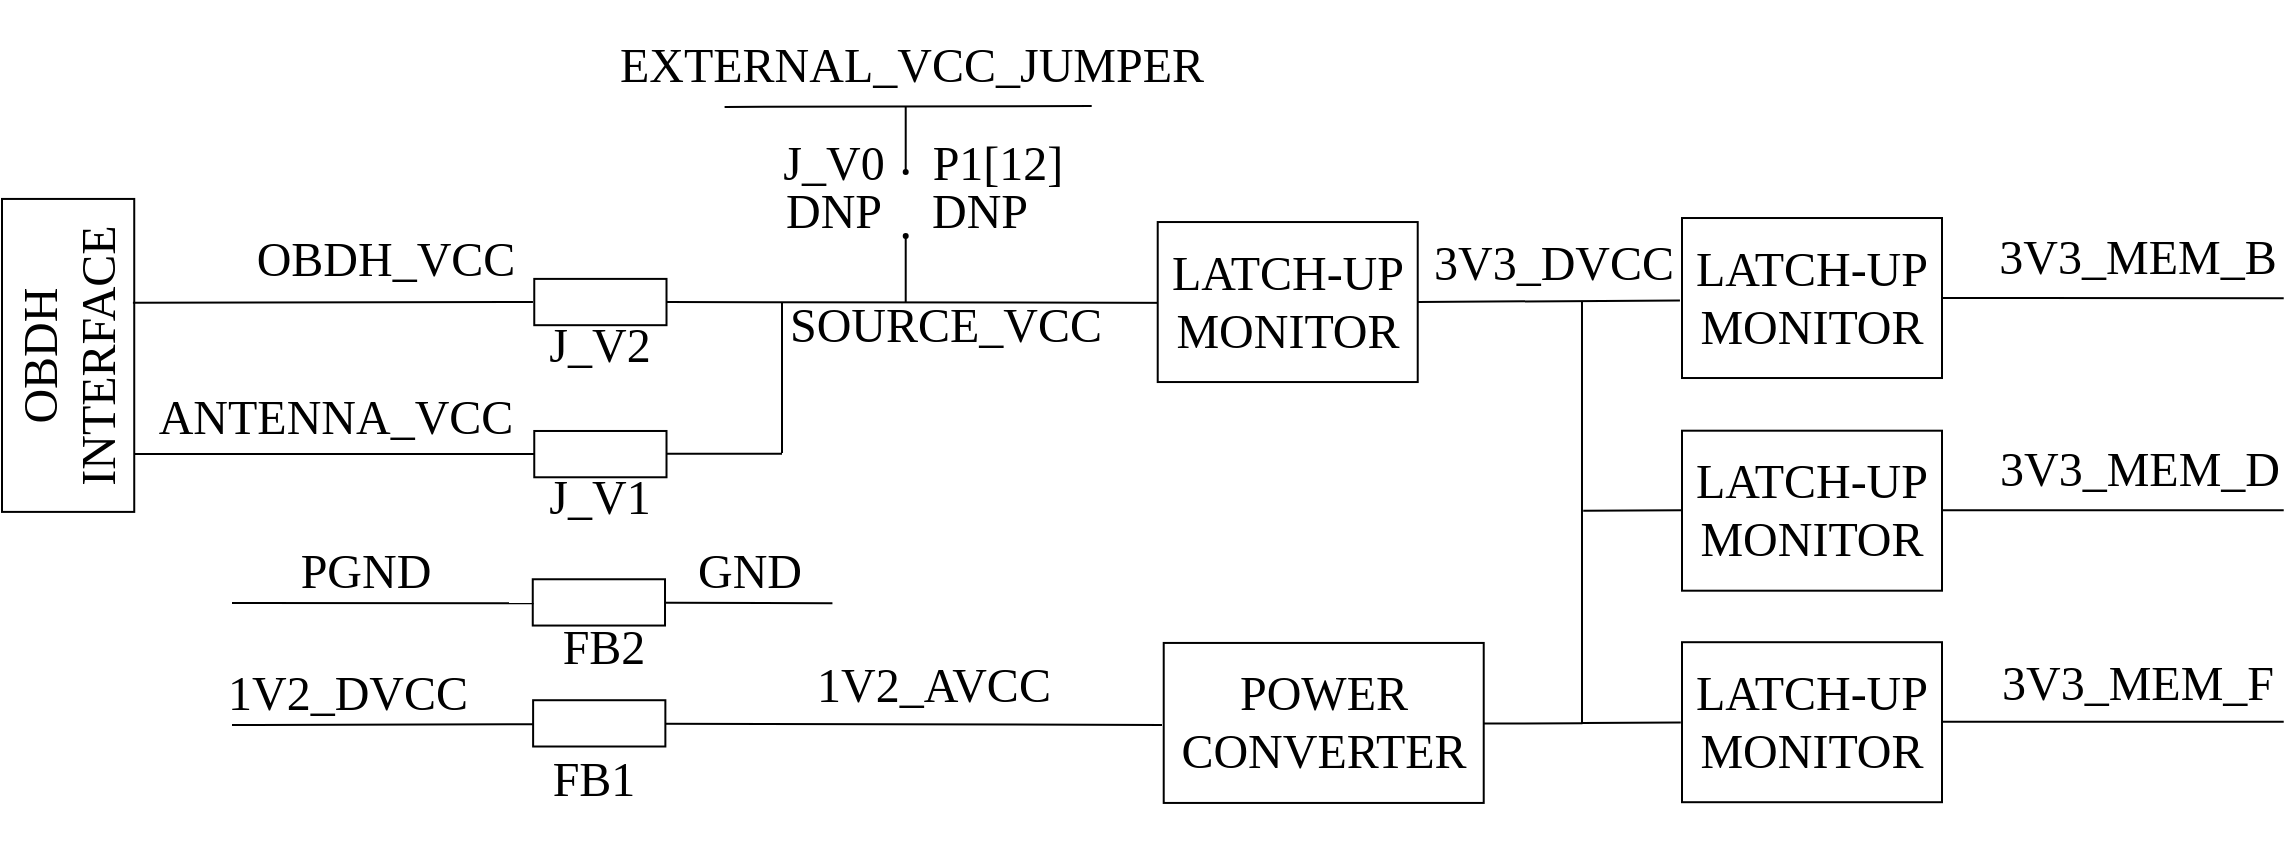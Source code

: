 <mxfile version="13.1.5" type="device"><diagram id="eSWXPnUQus3nV0YeEWv_" name="Page-1"><mxGraphModel dx="1221" dy="587" grid="1" gridSize="10" guides="1" tooltips="1" connect="1" arrows="1" fold="1" page="1" pageScale="1" pageWidth="827" pageHeight="1169" math="0" shadow="0"><root><mxCell id="0"/><mxCell id="1" parent="0"/><mxCell id="qSr170FPBNUNlCHx-Jti-76" value="" style="endArrow=none;html=1;fontSize=24;fontFamily=Times New Roman;" parent="1" edge="1"><mxGeometry width="50" height="50" relative="1" as="geometry"><mxPoint x="555" y="411.713" as="sourcePoint"/><mxPoint x="860" y="412.47" as="targetPoint"/></mxGeometry></mxCell><mxCell id="hE79nbzEeWooFA8_P2_p-92" value="" style="endArrow=none;html=1;fontSize=24;fontFamily=Times New Roman;" parent="1" edge="1"><mxGeometry width="50" height="50" relative="1" as="geometry"><mxPoint x="571.211" y="351.233" as="sourcePoint"/><mxPoint x="695.21" y="351.65" as="targetPoint"/></mxGeometry></mxCell><mxCell id="hE79nbzEeWooFA8_P2_p-2" value="OBDH INTERFACE" style="rounded=0;whiteSpace=wrap;html=1;fontSize=24;horizontal=0;fillColor=#FFFFFF;fontFamily=Times New Roman;" parent="1" vertex="1"><mxGeometry x="280" y="149.47" width="66.12" height="156.48" as="geometry"/></mxCell><mxCell id="hE79nbzEeWooFA8_P2_p-3" value="" style="endArrow=none;html=1;entryX=0;entryY=0.5;entryDx=0;entryDy=0;fontSize=24;fontFamily=Times New Roman;exitX=0.99;exitY=0.332;exitDx=0;exitDy=0;exitPerimeter=0;" parent="1" source="hE79nbzEeWooFA8_P2_p-2" edge="1"><mxGeometry width="50" height="50" relative="1" as="geometry"><mxPoint x="360" y="201.47" as="sourcePoint"/><mxPoint x="545.478" y="201.023" as="targetPoint"/></mxGeometry></mxCell><mxCell id="hE79nbzEeWooFA8_P2_p-7" value="" style="rounded=0;whiteSpace=wrap;html=1;fontSize=24;fillColor=#FFFFFF;fontFamily=Times New Roman;" parent="1" vertex="1"><mxGeometry x="546.128" y="189.451" width="66.124" height="23.144" as="geometry"/></mxCell><mxCell id="hE79nbzEeWooFA8_P2_p-8" value="" style="endArrow=none;html=1;exitX=1;exitY=0.5;exitDx=0;exitDy=0;fontSize=24;fontFamily=Times New Roman;" parent="1" source="hE79nbzEeWooFA8_P2_p-7" edge="1"><mxGeometry width="50" height="50" relative="1" as="geometry"><mxPoint x="697.56" y="200.56" as="sourcePoint"/><mxPoint x="890" y="201.47" as="targetPoint"/></mxGeometry></mxCell><mxCell id="hE79nbzEeWooFA8_P2_p-15" value="OBDH_VCC" style="text;html=1;strokeColor=none;fillColor=none;align=center;verticalAlign=middle;whiteSpace=wrap;rounded=0;fontSize=24;horizontal=1;fontFamily=Times New Roman;" parent="1" vertex="1"><mxGeometry x="406.311" y="146.47" width="132.249" height="66.125" as="geometry"/></mxCell><mxCell id="hE79nbzEeWooFA8_P2_p-17" value="SOURCE_VCC" style="text;html=1;strokeColor=none;fillColor=none;align=center;verticalAlign=middle;whiteSpace=wrap;rounded=0;fontSize=24;horizontal=1;fontFamily=Times New Roman;" parent="1" vertex="1"><mxGeometry x="685.706" y="180" width="132.249" height="66.125" as="geometry"/></mxCell><mxCell id="hE79nbzEeWooFA8_P2_p-20" value="J_V2" style="text;html=1;strokeColor=none;fillColor=none;align=center;verticalAlign=middle;whiteSpace=wrap;rounded=0;fontSize=24;horizontal=1;fontFamily=Times New Roman;" parent="1" vertex="1"><mxGeometry x="513.064" y="189.453" width="132.249" height="66.125" as="geometry"/></mxCell><mxCell id="hE79nbzEeWooFA8_P2_p-88" value="" style="rounded=0;whiteSpace=wrap;html=1;fontSize=24;fillColor=#FFFFFF;fontFamily=Times New Roman;" parent="1" vertex="1"><mxGeometry x="545.378" y="339.631" width="66.124" height="23.144" as="geometry"/></mxCell><mxCell id="hE79nbzEeWooFA8_P2_p-89" value="PGND" style="text;html=1;strokeColor=none;fillColor=none;align=center;verticalAlign=middle;whiteSpace=wrap;rounded=0;fontSize=24;horizontal=1;fontFamily=Times New Roman;" parent="1" vertex="1"><mxGeometry x="395.801" y="303.29" width="132.249" height="66.125" as="geometry"/></mxCell><mxCell id="hE79nbzEeWooFA8_P2_p-90" value="GND" style="text;html=1;strokeColor=none;fillColor=none;align=center;verticalAlign=middle;whiteSpace=wrap;rounded=0;fontSize=24;horizontal=1;fontFamily=Times New Roman;" parent="1" vertex="1"><mxGeometry x="588.456" y="303.29" width="132.249" height="66.125" as="geometry"/></mxCell><mxCell id="hE79nbzEeWooFA8_P2_p-91" value="FB2" style="text;html=1;strokeColor=none;fillColor=none;align=center;verticalAlign=middle;whiteSpace=wrap;rounded=0;fontSize=24;horizontal=1;fontFamily=Times New Roman;" parent="1" vertex="1"><mxGeometry x="515.004" y="340.603" width="132.249" height="66.125" as="geometry"/></mxCell><mxCell id="hE79nbzEeWooFA8_P2_p-93" value="" style="endArrow=none;html=1;fontSize=24;fontFamily=Times New Roman;" parent="1" edge="1"><mxGeometry width="50" height="50" relative="1" as="geometry"><mxPoint x="395" y="351.47" as="sourcePoint"/><mxPoint x="545.8" y="351.65" as="targetPoint"/></mxGeometry></mxCell><mxCell id="qSr170FPBNUNlCHx-Jti-1" value="" style="endArrow=none;html=1;fontSize=24;fontFamily=Times New Roman;exitX=1.005;exitY=0.815;exitDx=0;exitDy=0;exitPerimeter=0;" parent="1" source="hE79nbzEeWooFA8_P2_p-2" edge="1"><mxGeometry width="50" height="50" relative="1" as="geometry"><mxPoint x="350.004" y="276.969" as="sourcePoint"/><mxPoint x="548.378" y="276.969" as="targetPoint"/></mxGeometry></mxCell><mxCell id="qSr170FPBNUNlCHx-Jti-2" value="ANTENNA_VCC" style="text;html=1;strokeColor=none;fillColor=none;align=center;verticalAlign=middle;whiteSpace=wrap;rounded=0;fontSize=24;horizontal=1;fontFamily=Times New Roman;" parent="1" vertex="1"><mxGeometry x="380.81" y="225.817" width="132.249" height="66.125" as="geometry"/></mxCell><mxCell id="qSr170FPBNUNlCHx-Jti-4" value="" style="rounded=0;whiteSpace=wrap;html=1;fontSize=24;fillColor=#FFFFFF;fontFamily=Times New Roman;" parent="1" vertex="1"><mxGeometry x="546.128" y="265.491" width="66.124" height="23.144" as="geometry"/></mxCell><mxCell id="qSr170FPBNUNlCHx-Jti-5" value="J_V1" style="text;html=1;strokeColor=none;fillColor=none;align=center;verticalAlign=middle;whiteSpace=wrap;rounded=0;fontSize=24;horizontal=1;fontFamily=Times New Roman;" parent="1" vertex="1"><mxGeometry x="513.064" y="265.493" width="132.249" height="66.125" as="geometry"/></mxCell><mxCell id="qSr170FPBNUNlCHx-Jti-6" value="" style="endArrow=none;html=1;fontSize=24;fontFamily=Times New Roman;" parent="1" edge="1"><mxGeometry width="50" height="50" relative="1" as="geometry"><mxPoint x="612.254" y="276.859" as="sourcePoint"/><mxPoint x="670" y="276.86" as="targetPoint"/></mxGeometry></mxCell><mxCell id="qSr170FPBNUNlCHx-Jti-7" value="" style="endArrow=none;html=1;fontSize=24;fontFamily=Times New Roman;" parent="1" edge="1"><mxGeometry width="50" height="50" relative="1" as="geometry"><mxPoint x="670" y="276.47" as="sourcePoint"/><mxPoint x="670" y="201.47" as="targetPoint"/></mxGeometry></mxCell><mxCell id="qSr170FPBNUNlCHx-Jti-8" value="" style="endArrow=none;html=1;startArrow=oval;startFill=1;startSize=2;fontSize=24;fontFamily=Times New Roman;" parent="1" edge="1"><mxGeometry width="50" height="50" relative="1" as="geometry"><mxPoint x="731.855" y="136.003" as="sourcePoint"/><mxPoint x="731.855" y="103.003" as="targetPoint"/></mxGeometry></mxCell><mxCell id="qSr170FPBNUNlCHx-Jti-9" value="" style="endArrow=none;html=1;fontSize=24;fontFamily=Times New Roman;" parent="1" edge="1"><mxGeometry width="50" height="50" relative="1" as="geometry"><mxPoint x="824.855" y="103.003" as="sourcePoint"/><mxPoint x="641.3" y="103.47" as="targetPoint"/></mxGeometry></mxCell><mxCell id="qSr170FPBNUNlCHx-Jti-10" value="EXTERNAL_VCC_JUMPER" style="text;html=1;strokeColor=none;fillColor=none;align=center;verticalAlign=middle;whiteSpace=wrap;rounded=0;fontSize=24;horizontal=1;fontFamily=Times New Roman;rotation=0;" parent="1" vertex="1"><mxGeometry x="668.855" y="50.003" width="132.249" height="66.125" as="geometry"/></mxCell><mxCell id="qSr170FPBNUNlCHx-Jti-11" value="P1[12]" style="text;html=1;strokeColor=none;fillColor=none;align=center;verticalAlign=middle;whiteSpace=wrap;rounded=0;fontSize=24;horizontal=1;fontFamily=Times New Roman;rotation=0;" parent="1" vertex="1"><mxGeometry x="712.295" y="98.473" width="132.249" height="66.125" as="geometry"/></mxCell><mxCell id="qSr170FPBNUNlCHx-Jti-12" value="DNP" style="text;html=1;strokeColor=none;fillColor=none;align=center;verticalAlign=middle;whiteSpace=wrap;rounded=0;fontSize=24;horizontal=1;fontFamily=Times New Roman;rotation=0;" parent="1" vertex="1"><mxGeometry x="702.915" y="123.323" width="132.249" height="66.125" as="geometry"/></mxCell><mxCell id="qSr170FPBNUNlCHx-Jti-13" value="" style="endArrow=oval;html=1;endFill=1;endSize=2;fontSize=24;fontFamily=Times New Roman;" parent="1" edge="1"><mxGeometry width="50" height="50" relative="1" as="geometry"><mxPoint x="731.855" y="201.003" as="sourcePoint"/><mxPoint x="731.855" y="168.003" as="targetPoint"/></mxGeometry></mxCell><mxCell id="qSr170FPBNUNlCHx-Jti-18" value="LATCH-UP&lt;br&gt;MONITOR" style="rounded=0;whiteSpace=wrap;html=1;fontSize=24;fillColor=#ffffff;fontFamily=Times New Roman;" parent="1" vertex="1"><mxGeometry x="857.86" y="161.02" width="130" height="80" as="geometry"/></mxCell><mxCell id="qSr170FPBNUNlCHx-Jti-22" value="" style="endArrow=none;html=1;exitX=1;exitY=0.5;exitDx=0;exitDy=0;fontSize=24;fontFamily=Times New Roman;entryX=-0.008;entryY=0.515;entryDx=0;entryDy=0;entryPerimeter=0;" parent="1" source="qSr170FPBNUNlCHx-Jti-18" target="qSr170FPBNUNlCHx-Jti-58" edge="1"><mxGeometry width="50" height="50" relative="1" as="geometry"><mxPoint x="1021.003" y="200.523" as="sourcePoint"/><mxPoint x="1070" y="200.47" as="targetPoint"/></mxGeometry></mxCell><mxCell id="qSr170FPBNUNlCHx-Jti-25" value="" style="endArrow=none;html=1;fontFamily=Times New Roman;fontSize=24;" parent="1" edge="1"><mxGeometry width="50" height="50" relative="1" as="geometry"><mxPoint x="1069.995" y="200.563" as="sourcePoint"/><mxPoint x="1070" y="411.47" as="targetPoint"/></mxGeometry></mxCell><mxCell id="qSr170FPBNUNlCHx-Jti-29" value="" style="endArrow=none;html=1;fontSize=24;fontFamily=Times New Roman;" parent="1" edge="1"><mxGeometry width="50" height="50" relative="1" as="geometry"><mxPoint x="1020.86" y="411.78" as="sourcePoint"/><mxPoint x="1070.254" y="411.579" as="targetPoint"/></mxGeometry></mxCell><mxCell id="qSr170FPBNUNlCHx-Jti-46" value="POWER&lt;br&gt;CONVERTER" style="rounded=0;whiteSpace=wrap;html=1;fontSize=24;fillColor=#ffffff;fontFamily=Times New Roman;" parent="1" vertex="1"><mxGeometry x="860.86" y="371.47" width="160" height="80" as="geometry"/></mxCell><mxCell id="qSr170FPBNUNlCHx-Jti-57" value="3V3_MEM_B" style="text;html=1;strokeColor=none;fillColor=none;align=center;verticalAlign=middle;whiteSpace=wrap;rounded=0;fontSize=24;horizontal=1;fontFamily=Times New Roman;" parent="1" vertex="1"><mxGeometry x="1282.004" y="146.015" width="132.249" height="66.125" as="geometry"/></mxCell><mxCell id="qSr170FPBNUNlCHx-Jti-58" value="LATCH-UP&lt;br&gt;MONITOR" style="rounded=0;whiteSpace=wrap;html=1;fontSize=24;fillColor=#ffffff;fontFamily=Times New Roman;" parent="1" vertex="1"><mxGeometry x="1120" y="159.01" width="130" height="80" as="geometry"/></mxCell><mxCell id="qSr170FPBNUNlCHx-Jti-59" value="LATCH-UP&lt;br&gt;MONITOR" style="rounded=0;whiteSpace=wrap;html=1;fontSize=24;fillColor=#ffffff;fontFamily=Times New Roman;" parent="1" vertex="1"><mxGeometry x="1120" y="265.35" width="130" height="80" as="geometry"/></mxCell><mxCell id="qSr170FPBNUNlCHx-Jti-60" value="LATCH-UP&lt;br&gt;MONITOR" style="rounded=0;whiteSpace=wrap;html=1;fontSize=24;fillColor=#ffffff;fontFamily=Times New Roman;" parent="1" vertex="1"><mxGeometry x="1120" y="371.1" width="130" height="80" as="geometry"/></mxCell><mxCell id="qSr170FPBNUNlCHx-Jti-61" value="" style="endArrow=none;html=1;fontSize=24;fontFamily=Times New Roman;" parent="1" edge="1"><mxGeometry width="50" height="50" relative="1" as="geometry"><mxPoint x="1250.0" y="199.01" as="sourcePoint"/><mxPoint x="1420.864" y="199.069" as="targetPoint"/></mxGeometry></mxCell><mxCell id="qSr170FPBNUNlCHx-Jti-62" value="" style="endArrow=none;html=1;fontSize=24;fontFamily=Times New Roman;" parent="1" edge="1"><mxGeometry width="50" height="50" relative="1" as="geometry"><mxPoint x="1250.0" y="305.11" as="sourcePoint"/><mxPoint x="1420.864" y="305.169" as="targetPoint"/></mxGeometry></mxCell><mxCell id="qSr170FPBNUNlCHx-Jti-63" value="" style="endArrow=none;html=1;fontSize=24;fontFamily=Times New Roman;" parent="1" edge="1"><mxGeometry width="50" height="50" relative="1" as="geometry"><mxPoint x="1250.0" y="410.86" as="sourcePoint"/><mxPoint x="1420.864" y="410.919" as="targetPoint"/></mxGeometry></mxCell><mxCell id="qSr170FPBNUNlCHx-Jti-64" value="3V3_MEM_D" style="text;html=1;strokeColor=none;fillColor=none;align=center;verticalAlign=middle;whiteSpace=wrap;rounded=0;fontSize=24;horizontal=1;fontFamily=Times New Roman;" parent="1" vertex="1"><mxGeometry x="1282.554" y="252.015" width="132.249" height="66.125" as="geometry"/></mxCell><mxCell id="qSr170FPBNUNlCHx-Jti-65" value="3V3_MEM_F" style="text;html=1;strokeColor=none;fillColor=none;align=center;verticalAlign=middle;whiteSpace=wrap;rounded=0;fontSize=24;horizontal=1;fontFamily=Times New Roman;" parent="1" vertex="1"><mxGeometry x="1282.004" y="359.015" width="132.249" height="66.125" as="geometry"/></mxCell><mxCell id="qSr170FPBNUNlCHx-Jti-67" value="&lt;span&gt;1V2_AVCC&lt;/span&gt;" style="text;html=1;strokeColor=none;fillColor=none;align=center;verticalAlign=middle;whiteSpace=wrap;rounded=0;fontSize=24;horizontal=1;fontFamily=Times New Roman;" parent="1" vertex="1"><mxGeometry x="680.0" y="360.237" width="132.249" height="66.125" as="geometry"/></mxCell><mxCell id="qSr170FPBNUNlCHx-Jti-68" value="" style="endArrow=none;html=1;fontSize=24;fontFamily=Times New Roman;" parent="1" edge="1"><mxGeometry width="50" height="50" relative="1" as="geometry"><mxPoint x="1070" y="411.47" as="sourcePoint"/><mxPoint x="1119.394" y="411.269" as="targetPoint"/></mxGeometry></mxCell><mxCell id="qSr170FPBNUNlCHx-Jti-69" value="" style="endArrow=none;html=1;fontSize=24;fontFamily=Times New Roman;" parent="1" edge="1"><mxGeometry width="50" height="50" relative="1" as="geometry"><mxPoint x="1070.61" y="305.35" as="sourcePoint"/><mxPoint x="1120.004" y="305.149" as="targetPoint"/></mxGeometry></mxCell><mxCell id="qSr170FPBNUNlCHx-Jti-71" value="3V3_DVCC" style="text;html=1;strokeColor=none;fillColor=none;align=center;verticalAlign=middle;whiteSpace=wrap;rounded=0;fontSize=24;horizontal=1;fontFamily=Times New Roman;" parent="1" vertex="1"><mxGeometry x="990.0" y="148.467" width="132.249" height="66.125" as="geometry"/></mxCell><mxCell id="qSr170FPBNUNlCHx-Jti-72" value="" style="rounded=0;whiteSpace=wrap;html=1;fontSize=24;fillColor=#FFFFFF;fontFamily=Times New Roman;" parent="1" vertex="1"><mxGeometry x="545.558" y="400.111" width="66.124" height="23.144" as="geometry"/></mxCell><mxCell id="qSr170FPBNUNlCHx-Jti-73" value="1V2_DVCC" style="text;html=1;strokeColor=none;fillColor=none;align=center;verticalAlign=middle;whiteSpace=wrap;rounded=0;fontSize=24;horizontal=1;fontFamily=Times New Roman;" parent="1" vertex="1"><mxGeometry x="386.981" y="363.77" width="132.249" height="66.125" as="geometry"/></mxCell><mxCell id="qSr170FPBNUNlCHx-Jti-75" value="FB1" style="text;html=1;strokeColor=none;fillColor=none;align=center;verticalAlign=middle;whiteSpace=wrap;rounded=0;fontSize=24;horizontal=1;fontFamily=Times New Roman;" parent="1" vertex="1"><mxGeometry x="509.884" y="406.723" width="132.249" height="66.125" as="geometry"/></mxCell><mxCell id="qSr170FPBNUNlCHx-Jti-77" value="" style="endArrow=none;html=1;fontSize=24;fontFamily=Times New Roman;" parent="1" edge="1"><mxGeometry width="50" height="50" relative="1" as="geometry"><mxPoint x="395" y="412.47" as="sourcePoint"/><mxPoint x="545.98" y="412.13" as="targetPoint"/></mxGeometry></mxCell><mxCell id="3B4IrKuROHBwtMXQfNQ6-1" value="J_V0" style="text;html=1;strokeColor=none;fillColor=none;align=center;verticalAlign=middle;whiteSpace=wrap;rounded=0;fontSize=24;horizontal=1;fontFamily=Times New Roman;" vertex="1" parent="1"><mxGeometry x="630.004" y="98.473" width="132.249" height="66.125" as="geometry"/></mxCell><mxCell id="3B4IrKuROHBwtMXQfNQ6-2" value="DNP" style="text;html=1;strokeColor=none;fillColor=none;align=center;verticalAlign=middle;whiteSpace=wrap;rounded=0;fontSize=24;horizontal=1;fontFamily=Times New Roman;rotation=0;" vertex="1" parent="1"><mxGeometry x="630.005" y="123.323" width="132.249" height="66.125" as="geometry"/></mxCell></root></mxGraphModel></diagram></mxfile>